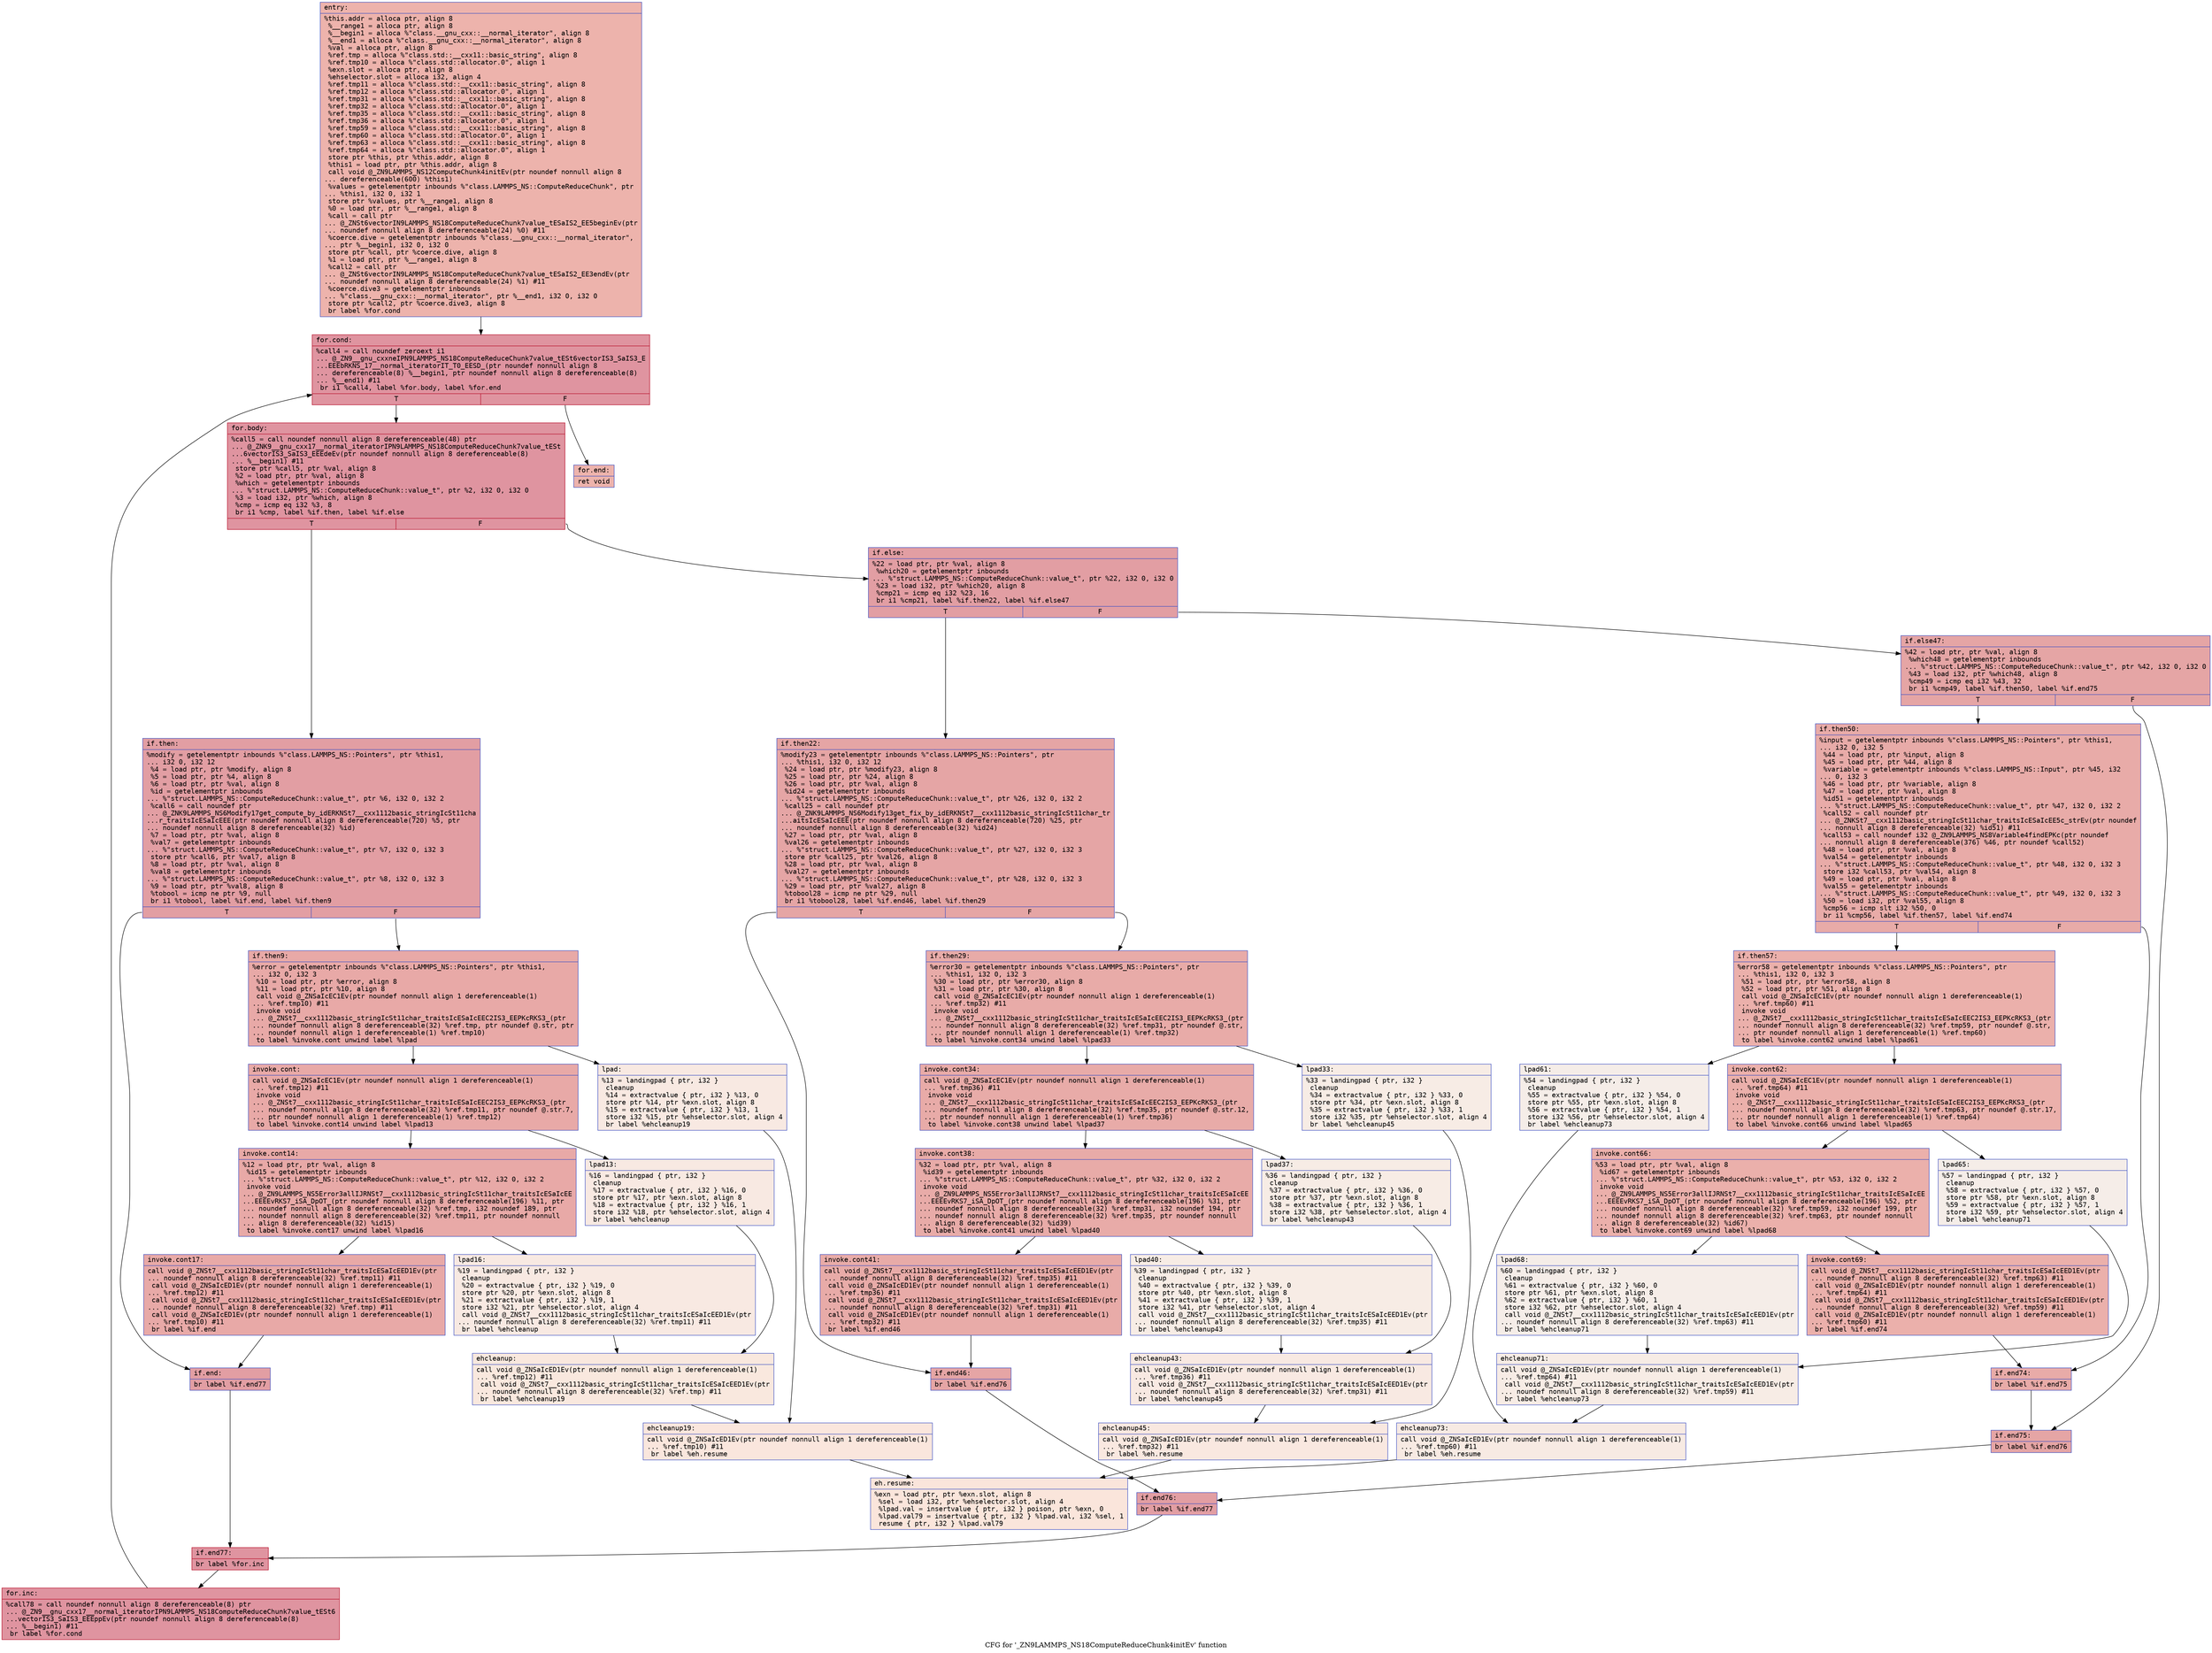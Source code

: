 digraph "CFG for '_ZN9LAMMPS_NS18ComputeReduceChunk4initEv' function" {
	label="CFG for '_ZN9LAMMPS_NS18ComputeReduceChunk4initEv' function";

	Node0x562fdb2024c0 [shape=record,color="#3d50c3ff", style=filled, fillcolor="#d6524470" fontname="Courier",label="{entry:\l|  %this.addr = alloca ptr, align 8\l  %__range1 = alloca ptr, align 8\l  %__begin1 = alloca %\"class.__gnu_cxx::__normal_iterator\", align 8\l  %__end1 = alloca %\"class.__gnu_cxx::__normal_iterator\", align 8\l  %val = alloca ptr, align 8\l  %ref.tmp = alloca %\"class.std::__cxx11::basic_string\", align 8\l  %ref.tmp10 = alloca %\"class.std::allocator.0\", align 1\l  %exn.slot = alloca ptr, align 8\l  %ehselector.slot = alloca i32, align 4\l  %ref.tmp11 = alloca %\"class.std::__cxx11::basic_string\", align 8\l  %ref.tmp12 = alloca %\"class.std::allocator.0\", align 1\l  %ref.tmp31 = alloca %\"class.std::__cxx11::basic_string\", align 8\l  %ref.tmp32 = alloca %\"class.std::allocator.0\", align 1\l  %ref.tmp35 = alloca %\"class.std::__cxx11::basic_string\", align 8\l  %ref.tmp36 = alloca %\"class.std::allocator.0\", align 1\l  %ref.tmp59 = alloca %\"class.std::__cxx11::basic_string\", align 8\l  %ref.tmp60 = alloca %\"class.std::allocator.0\", align 1\l  %ref.tmp63 = alloca %\"class.std::__cxx11::basic_string\", align 8\l  %ref.tmp64 = alloca %\"class.std::allocator.0\", align 1\l  store ptr %this, ptr %this.addr, align 8\l  %this1 = load ptr, ptr %this.addr, align 8\l  call void @_ZN9LAMMPS_NS12ComputeChunk4initEv(ptr noundef nonnull align 8\l... dereferenceable(600) %this1)\l  %values = getelementptr inbounds %\"class.LAMMPS_NS::ComputeReduceChunk\", ptr\l... %this1, i32 0, i32 1\l  store ptr %values, ptr %__range1, align 8\l  %0 = load ptr, ptr %__range1, align 8\l  %call = call ptr\l... @_ZNSt6vectorIN9LAMMPS_NS18ComputeReduceChunk7value_tESaIS2_EE5beginEv(ptr\l... noundef nonnull align 8 dereferenceable(24) %0) #11\l  %coerce.dive = getelementptr inbounds %\"class.__gnu_cxx::__normal_iterator\",\l... ptr %__begin1, i32 0, i32 0\l  store ptr %call, ptr %coerce.dive, align 8\l  %1 = load ptr, ptr %__range1, align 8\l  %call2 = call ptr\l... @_ZNSt6vectorIN9LAMMPS_NS18ComputeReduceChunk7value_tESaIS2_EE3endEv(ptr\l... noundef nonnull align 8 dereferenceable(24) %1) #11\l  %coerce.dive3 = getelementptr inbounds\l... %\"class.__gnu_cxx::__normal_iterator\", ptr %__end1, i32 0, i32 0\l  store ptr %call2, ptr %coerce.dive3, align 8\l  br label %for.cond\l}"];
	Node0x562fdb2024c0 -> Node0x562fdb203700[tooltip="entry -> for.cond\nProbability 100.00%" ];
	Node0x562fdb203700 [shape=record,color="#b70d28ff", style=filled, fillcolor="#b70d2870" fontname="Courier",label="{for.cond:\l|  %call4 = call noundef zeroext i1\l... @_ZN9__gnu_cxxneIPN9LAMMPS_NS18ComputeReduceChunk7value_tESt6vectorIS3_SaIS3_E\l...EEEbRKNS_17__normal_iteratorIT_T0_EESD_(ptr noundef nonnull align 8\l... dereferenceable(8) %__begin1, ptr noundef nonnull align 8 dereferenceable(8)\l... %__end1) #11\l  br i1 %call4, label %for.body, label %for.end\l|{<s0>T|<s1>F}}"];
	Node0x562fdb203700:s0 -> Node0x562fdb204190[tooltip="for.cond -> for.body\nProbability 96.88%" ];
	Node0x562fdb203700:s1 -> Node0x562fdb204210[tooltip="for.cond -> for.end\nProbability 3.12%" ];
	Node0x562fdb204190 [shape=record,color="#b70d28ff", style=filled, fillcolor="#b70d2870" fontname="Courier",label="{for.body:\l|  %call5 = call noundef nonnull align 8 dereferenceable(48) ptr\l... @_ZNK9__gnu_cxx17__normal_iteratorIPN9LAMMPS_NS18ComputeReduceChunk7value_tESt\l...6vectorIS3_SaIS3_EEEdeEv(ptr noundef nonnull align 8 dereferenceable(8)\l... %__begin1) #11\l  store ptr %call5, ptr %val, align 8\l  %2 = load ptr, ptr %val, align 8\l  %which = getelementptr inbounds\l... %\"struct.LAMMPS_NS::ComputeReduceChunk::value_t\", ptr %2, i32 0, i32 0\l  %3 = load i32, ptr %which, align 8\l  %cmp = icmp eq i32 %3, 8\l  br i1 %cmp, label %if.then, label %if.else\l|{<s0>T|<s1>F}}"];
	Node0x562fdb204190:s0 -> Node0x562fdb204750[tooltip="for.body -> if.then\nProbability 50.00%" ];
	Node0x562fdb204190:s1 -> Node0x562fdb2047c0[tooltip="for.body -> if.else\nProbability 50.00%" ];
	Node0x562fdb204750 [shape=record,color="#3d50c3ff", style=filled, fillcolor="#be242e70" fontname="Courier",label="{if.then:\l|  %modify = getelementptr inbounds %\"class.LAMMPS_NS::Pointers\", ptr %this1,\l... i32 0, i32 12\l  %4 = load ptr, ptr %modify, align 8\l  %5 = load ptr, ptr %4, align 8\l  %6 = load ptr, ptr %val, align 8\l  %id = getelementptr inbounds\l... %\"struct.LAMMPS_NS::ComputeReduceChunk::value_t\", ptr %6, i32 0, i32 2\l  %call6 = call noundef ptr\l... @_ZNK9LAMMPS_NS6Modify17get_compute_by_idERKNSt7__cxx1112basic_stringIcSt11cha\l...r_traitsIcESaIcEEE(ptr noundef nonnull align 8 dereferenceable(720) %5, ptr\l... noundef nonnull align 8 dereferenceable(32) %id)\l  %7 = load ptr, ptr %val, align 8\l  %val7 = getelementptr inbounds\l... %\"struct.LAMMPS_NS::ComputeReduceChunk::value_t\", ptr %7, i32 0, i32 3\l  store ptr %call6, ptr %val7, align 8\l  %8 = load ptr, ptr %val, align 8\l  %val8 = getelementptr inbounds\l... %\"struct.LAMMPS_NS::ComputeReduceChunk::value_t\", ptr %8, i32 0, i32 3\l  %9 = load ptr, ptr %val8, align 8\l  %tobool = icmp ne ptr %9, null\l  br i1 %tobool, label %if.end, label %if.then9\l|{<s0>T|<s1>F}}"];
	Node0x562fdb204750:s0 -> Node0x562fdb2051e0[tooltip="if.then -> if.end\nProbability 62.50%" ];
	Node0x562fdb204750:s1 -> Node0x562fdb205250[tooltip="if.then -> if.then9\nProbability 37.50%" ];
	Node0x562fdb205250 [shape=record,color="#3d50c3ff", style=filled, fillcolor="#ca3b3770" fontname="Courier",label="{if.then9:\l|  %error = getelementptr inbounds %\"class.LAMMPS_NS::Pointers\", ptr %this1,\l... i32 0, i32 3\l  %10 = load ptr, ptr %error, align 8\l  %11 = load ptr, ptr %10, align 8\l  call void @_ZNSaIcEC1Ev(ptr noundef nonnull align 1 dereferenceable(1)\l... %ref.tmp10) #11\l  invoke void\l... @_ZNSt7__cxx1112basic_stringIcSt11char_traitsIcESaIcEEC2IS3_EEPKcRKS3_(ptr\l... noundef nonnull align 8 dereferenceable(32) %ref.tmp, ptr noundef @.str, ptr\l... noundef nonnull align 1 dereferenceable(1) %ref.tmp10)\l          to label %invoke.cont unwind label %lpad\l}"];
	Node0x562fdb205250 -> Node0x562fdb2056e0[tooltip="if.then9 -> invoke.cont\nProbability 100.00%" ];
	Node0x562fdb205250 -> Node0x562fdb205760[tooltip="if.then9 -> lpad\nProbability 0.00%" ];
	Node0x562fdb2056e0 [shape=record,color="#3d50c3ff", style=filled, fillcolor="#ca3b3770" fontname="Courier",label="{invoke.cont:\l|  call void @_ZNSaIcEC1Ev(ptr noundef nonnull align 1 dereferenceable(1)\l... %ref.tmp12) #11\l  invoke void\l... @_ZNSt7__cxx1112basic_stringIcSt11char_traitsIcESaIcEEC2IS3_EEPKcRKS3_(ptr\l... noundef nonnull align 8 dereferenceable(32) %ref.tmp11, ptr noundef @.str.7,\l... ptr noundef nonnull align 1 dereferenceable(1) %ref.tmp12)\l          to label %invoke.cont14 unwind label %lpad13\l}"];
	Node0x562fdb2056e0 -> Node0x562fdb205a80[tooltip="invoke.cont -> invoke.cont14\nProbability 100.00%" ];
	Node0x562fdb2056e0 -> Node0x562fdb205ad0[tooltip="invoke.cont -> lpad13\nProbability 0.00%" ];
	Node0x562fdb205a80 [shape=record,color="#3d50c3ff", style=filled, fillcolor="#ca3b3770" fontname="Courier",label="{invoke.cont14:\l|  %12 = load ptr, ptr %val, align 8\l  %id15 = getelementptr inbounds\l... %\"struct.LAMMPS_NS::ComputeReduceChunk::value_t\", ptr %12, i32 0, i32 2\l  invoke void\l... @_ZN9LAMMPS_NS5Error3allIJRNSt7__cxx1112basic_stringIcSt11char_traitsIcESaIcEE\l...EEEEvRKS7_iSA_DpOT_(ptr noundef nonnull align 8 dereferenceable(196) %11, ptr\l... noundef nonnull align 8 dereferenceable(32) %ref.tmp, i32 noundef 189, ptr\l... noundef nonnull align 8 dereferenceable(32) %ref.tmp11, ptr noundef nonnull\l... align 8 dereferenceable(32) %id15)\l          to label %invoke.cont17 unwind label %lpad16\l}"];
	Node0x562fdb205a80 -> Node0x562fdb205a30[tooltip="invoke.cont14 -> invoke.cont17\nProbability 100.00%" ];
	Node0x562fdb205a80 -> Node0x562fdb19bdb0[tooltip="invoke.cont14 -> lpad16\nProbability 0.00%" ];
	Node0x562fdb205a30 [shape=record,color="#3d50c3ff", style=filled, fillcolor="#ca3b3770" fontname="Courier",label="{invoke.cont17:\l|  call void @_ZNSt7__cxx1112basic_stringIcSt11char_traitsIcESaIcEED1Ev(ptr\l... noundef nonnull align 8 dereferenceable(32) %ref.tmp11) #11\l  call void @_ZNSaIcED1Ev(ptr noundef nonnull align 1 dereferenceable(1)\l... %ref.tmp12) #11\l  call void @_ZNSt7__cxx1112basic_stringIcSt11char_traitsIcESaIcEED1Ev(ptr\l... noundef nonnull align 8 dereferenceable(32) %ref.tmp) #11\l  call void @_ZNSaIcED1Ev(ptr noundef nonnull align 1 dereferenceable(1)\l... %ref.tmp10) #11\l  br label %if.end\l}"];
	Node0x562fdb205a30 -> Node0x562fdb2051e0[tooltip="invoke.cont17 -> if.end\nProbability 100.00%" ];
	Node0x562fdb205760 [shape=record,color="#3d50c3ff", style=filled, fillcolor="#efcebd70" fontname="Courier",label="{lpad:\l|  %13 = landingpad \{ ptr, i32 \}\l          cleanup\l  %14 = extractvalue \{ ptr, i32 \} %13, 0\l  store ptr %14, ptr %exn.slot, align 8\l  %15 = extractvalue \{ ptr, i32 \} %13, 1\l  store i32 %15, ptr %ehselector.slot, align 4\l  br label %ehcleanup19\l}"];
	Node0x562fdb205760 -> Node0x562fdb207470[tooltip="lpad -> ehcleanup19\nProbability 100.00%" ];
	Node0x562fdb205ad0 [shape=record,color="#3d50c3ff", style=filled, fillcolor="#efcebd70" fontname="Courier",label="{lpad13:\l|  %16 = landingpad \{ ptr, i32 \}\l          cleanup\l  %17 = extractvalue \{ ptr, i32 \} %16, 0\l  store ptr %17, ptr %exn.slot, align 8\l  %18 = extractvalue \{ ptr, i32 \} %16, 1\l  store i32 %18, ptr %ehselector.slot, align 4\l  br label %ehcleanup\l}"];
	Node0x562fdb205ad0 -> Node0x562fdb207750[tooltip="lpad13 -> ehcleanup\nProbability 100.00%" ];
	Node0x562fdb19bdb0 [shape=record,color="#3d50c3ff", style=filled, fillcolor="#efcebd70" fontname="Courier",label="{lpad16:\l|  %19 = landingpad \{ ptr, i32 \}\l          cleanup\l  %20 = extractvalue \{ ptr, i32 \} %19, 0\l  store ptr %20, ptr %exn.slot, align 8\l  %21 = extractvalue \{ ptr, i32 \} %19, 1\l  store i32 %21, ptr %ehselector.slot, align 4\l  call void @_ZNSt7__cxx1112basic_stringIcSt11char_traitsIcESaIcEED1Ev(ptr\l... noundef nonnull align 8 dereferenceable(32) %ref.tmp11) #11\l  br label %ehcleanup\l}"];
	Node0x562fdb19bdb0 -> Node0x562fdb207750[tooltip="lpad16 -> ehcleanup\nProbability 100.00%" ];
	Node0x562fdb207750 [shape=record,color="#3d50c3ff", style=filled, fillcolor="#f2cab570" fontname="Courier",label="{ehcleanup:\l|  call void @_ZNSaIcED1Ev(ptr noundef nonnull align 1 dereferenceable(1)\l... %ref.tmp12) #11\l  call void @_ZNSt7__cxx1112basic_stringIcSt11char_traitsIcESaIcEED1Ev(ptr\l... noundef nonnull align 8 dereferenceable(32) %ref.tmp) #11\l  br label %ehcleanup19\l}"];
	Node0x562fdb207750 -> Node0x562fdb207470[tooltip="ehcleanup -> ehcleanup19\nProbability 100.00%" ];
	Node0x562fdb207470 [shape=record,color="#3d50c3ff", style=filled, fillcolor="#f3c7b170" fontname="Courier",label="{ehcleanup19:\l|  call void @_ZNSaIcED1Ev(ptr noundef nonnull align 1 dereferenceable(1)\l... %ref.tmp10) #11\l  br label %eh.resume\l}"];
	Node0x562fdb207470 -> Node0x562fdb208060[tooltip="ehcleanup19 -> eh.resume\nProbability 100.00%" ];
	Node0x562fdb2051e0 [shape=record,color="#3d50c3ff", style=filled, fillcolor="#be242e70" fontname="Courier",label="{if.end:\l|  br label %if.end77\l}"];
	Node0x562fdb2051e0 -> Node0x562fdb208120[tooltip="if.end -> if.end77\nProbability 100.00%" ];
	Node0x562fdb2047c0 [shape=record,color="#3d50c3ff", style=filled, fillcolor="#be242e70" fontname="Courier",label="{if.else:\l|  %22 = load ptr, ptr %val, align 8\l  %which20 = getelementptr inbounds\l... %\"struct.LAMMPS_NS::ComputeReduceChunk::value_t\", ptr %22, i32 0, i32 0\l  %23 = load i32, ptr %which20, align 8\l  %cmp21 = icmp eq i32 %23, 16\l  br i1 %cmp21, label %if.then22, label %if.else47\l|{<s0>T|<s1>F}}"];
	Node0x562fdb2047c0:s0 -> Node0x562fdb208480[tooltip="if.else -> if.then22\nProbability 50.00%" ];
	Node0x562fdb2047c0:s1 -> Node0x562fdb208500[tooltip="if.else -> if.else47\nProbability 50.00%" ];
	Node0x562fdb208480 [shape=record,color="#3d50c3ff", style=filled, fillcolor="#c5333470" fontname="Courier",label="{if.then22:\l|  %modify23 = getelementptr inbounds %\"class.LAMMPS_NS::Pointers\", ptr\l... %this1, i32 0, i32 12\l  %24 = load ptr, ptr %modify23, align 8\l  %25 = load ptr, ptr %24, align 8\l  %26 = load ptr, ptr %val, align 8\l  %id24 = getelementptr inbounds\l... %\"struct.LAMMPS_NS::ComputeReduceChunk::value_t\", ptr %26, i32 0, i32 2\l  %call25 = call noundef ptr\l... @_ZNK9LAMMPS_NS6Modify13get_fix_by_idERKNSt7__cxx1112basic_stringIcSt11char_tr\l...aitsIcESaIcEEE(ptr noundef nonnull align 8 dereferenceable(720) %25, ptr\l... noundef nonnull align 8 dereferenceable(32) %id24)\l  %27 = load ptr, ptr %val, align 8\l  %val26 = getelementptr inbounds\l... %\"struct.LAMMPS_NS::ComputeReduceChunk::value_t\", ptr %27, i32 0, i32 3\l  store ptr %call25, ptr %val26, align 8\l  %28 = load ptr, ptr %val, align 8\l  %val27 = getelementptr inbounds\l... %\"struct.LAMMPS_NS::ComputeReduceChunk::value_t\", ptr %28, i32 0, i32 3\l  %29 = load ptr, ptr %val27, align 8\l  %tobool28 = icmp ne ptr %29, null\l  br i1 %tobool28, label %if.end46, label %if.then29\l|{<s0>T|<s1>F}}"];
	Node0x562fdb208480:s0 -> Node0x562fdb209030[tooltip="if.then22 -> if.end46\nProbability 62.50%" ];
	Node0x562fdb208480:s1 -> Node0x562fdb2090b0[tooltip="if.then22 -> if.then29\nProbability 37.50%" ];
	Node0x562fdb2090b0 [shape=record,color="#3d50c3ff", style=filled, fillcolor="#cc403a70" fontname="Courier",label="{if.then29:\l|  %error30 = getelementptr inbounds %\"class.LAMMPS_NS::Pointers\", ptr\l... %this1, i32 0, i32 3\l  %30 = load ptr, ptr %error30, align 8\l  %31 = load ptr, ptr %30, align 8\l  call void @_ZNSaIcEC1Ev(ptr noundef nonnull align 1 dereferenceable(1)\l... %ref.tmp32) #11\l  invoke void\l... @_ZNSt7__cxx1112basic_stringIcSt11char_traitsIcESaIcEEC2IS3_EEPKcRKS3_(ptr\l... noundef nonnull align 8 dereferenceable(32) %ref.tmp31, ptr noundef @.str,\l... ptr noundef nonnull align 1 dereferenceable(1) %ref.tmp32)\l          to label %invoke.cont34 unwind label %lpad33\l}"];
	Node0x562fdb2090b0 -> Node0x562fdb2095a0[tooltip="if.then29 -> invoke.cont34\nProbability 100.00%" ];
	Node0x562fdb2090b0 -> Node0x562fdb209620[tooltip="if.then29 -> lpad33\nProbability 0.00%" ];
	Node0x562fdb2095a0 [shape=record,color="#3d50c3ff", style=filled, fillcolor="#cc403a70" fontname="Courier",label="{invoke.cont34:\l|  call void @_ZNSaIcEC1Ev(ptr noundef nonnull align 1 dereferenceable(1)\l... %ref.tmp36) #11\l  invoke void\l... @_ZNSt7__cxx1112basic_stringIcSt11char_traitsIcESaIcEEC2IS3_EEPKcRKS3_(ptr\l... noundef nonnull align 8 dereferenceable(32) %ref.tmp35, ptr noundef @.str.12,\l... ptr noundef nonnull align 1 dereferenceable(1) %ref.tmp36)\l          to label %invoke.cont38 unwind label %lpad37\l}"];
	Node0x562fdb2095a0 -> Node0x562fdb2099a0[tooltip="invoke.cont34 -> invoke.cont38\nProbability 100.00%" ];
	Node0x562fdb2095a0 -> Node0x562fdb2099f0[tooltip="invoke.cont34 -> lpad37\nProbability 0.00%" ];
	Node0x562fdb2099a0 [shape=record,color="#3d50c3ff", style=filled, fillcolor="#cc403a70" fontname="Courier",label="{invoke.cont38:\l|  %32 = load ptr, ptr %val, align 8\l  %id39 = getelementptr inbounds\l... %\"struct.LAMMPS_NS::ComputeReduceChunk::value_t\", ptr %32, i32 0, i32 2\l  invoke void\l... @_ZN9LAMMPS_NS5Error3allIJRNSt7__cxx1112basic_stringIcSt11char_traitsIcESaIcEE\l...EEEEvRKS7_iSA_DpOT_(ptr noundef nonnull align 8 dereferenceable(196) %31, ptr\l... noundef nonnull align 8 dereferenceable(32) %ref.tmp31, i32 noundef 194, ptr\l... noundef nonnull align 8 dereferenceable(32) %ref.tmp35, ptr noundef nonnull\l... align 8 dereferenceable(32) %id39)\l          to label %invoke.cont41 unwind label %lpad40\l}"];
	Node0x562fdb2099a0 -> Node0x562fdb209950[tooltip="invoke.cont38 -> invoke.cont41\nProbability 100.00%" ];
	Node0x562fdb2099a0 -> Node0x562fdb209df0[tooltip="invoke.cont38 -> lpad40\nProbability 0.00%" ];
	Node0x562fdb209950 [shape=record,color="#3d50c3ff", style=filled, fillcolor="#cc403a70" fontname="Courier",label="{invoke.cont41:\l|  call void @_ZNSt7__cxx1112basic_stringIcSt11char_traitsIcESaIcEED1Ev(ptr\l... noundef nonnull align 8 dereferenceable(32) %ref.tmp35) #11\l  call void @_ZNSaIcED1Ev(ptr noundef nonnull align 1 dereferenceable(1)\l... %ref.tmp36) #11\l  call void @_ZNSt7__cxx1112basic_stringIcSt11char_traitsIcESaIcEED1Ev(ptr\l... noundef nonnull align 8 dereferenceable(32) %ref.tmp31) #11\l  call void @_ZNSaIcED1Ev(ptr noundef nonnull align 1 dereferenceable(1)\l... %ref.tmp32) #11\l  br label %if.end46\l}"];
	Node0x562fdb209950 -> Node0x562fdb209030[tooltip="invoke.cont41 -> if.end46\nProbability 100.00%" ];
	Node0x562fdb209620 [shape=record,color="#3d50c3ff", style=filled, fillcolor="#ecd3c570" fontname="Courier",label="{lpad33:\l|  %33 = landingpad \{ ptr, i32 \}\l          cleanup\l  %34 = extractvalue \{ ptr, i32 \} %33, 0\l  store ptr %34, ptr %exn.slot, align 8\l  %35 = extractvalue \{ ptr, i32 \} %33, 1\l  store i32 %35, ptr %ehselector.slot, align 4\l  br label %ehcleanup45\l}"];
	Node0x562fdb209620 -> Node0x562fdb20a740[tooltip="lpad33 -> ehcleanup45\nProbability 100.00%" ];
	Node0x562fdb2099f0 [shape=record,color="#3d50c3ff", style=filled, fillcolor="#ecd3c570" fontname="Courier",label="{lpad37:\l|  %36 = landingpad \{ ptr, i32 \}\l          cleanup\l  %37 = extractvalue \{ ptr, i32 \} %36, 0\l  store ptr %37, ptr %exn.slot, align 8\l  %38 = extractvalue \{ ptr, i32 \} %36, 1\l  store i32 %38, ptr %ehselector.slot, align 4\l  br label %ehcleanup43\l}"];
	Node0x562fdb2099f0 -> Node0x562fdb20aa40[tooltip="lpad37 -> ehcleanup43\nProbability 100.00%" ];
	Node0x562fdb209df0 [shape=record,color="#3d50c3ff", style=filled, fillcolor="#ecd3c570" fontname="Courier",label="{lpad40:\l|  %39 = landingpad \{ ptr, i32 \}\l          cleanup\l  %40 = extractvalue \{ ptr, i32 \} %39, 0\l  store ptr %40, ptr %exn.slot, align 8\l  %41 = extractvalue \{ ptr, i32 \} %39, 1\l  store i32 %41, ptr %ehselector.slot, align 4\l  call void @_ZNSt7__cxx1112basic_stringIcSt11char_traitsIcESaIcEED1Ev(ptr\l... noundef nonnull align 8 dereferenceable(32) %ref.tmp35) #11\l  br label %ehcleanup43\l}"];
	Node0x562fdb209df0 -> Node0x562fdb20aa40[tooltip="lpad40 -> ehcleanup43\nProbability 100.00%" ];
	Node0x562fdb20aa40 [shape=record,color="#3d50c3ff", style=filled, fillcolor="#efcebd70" fontname="Courier",label="{ehcleanup43:\l|  call void @_ZNSaIcED1Ev(ptr noundef nonnull align 1 dereferenceable(1)\l... %ref.tmp36) #11\l  call void @_ZNSt7__cxx1112basic_stringIcSt11char_traitsIcESaIcEED1Ev(ptr\l... noundef nonnull align 8 dereferenceable(32) %ref.tmp31) #11\l  br label %ehcleanup45\l}"];
	Node0x562fdb20aa40 -> Node0x562fdb20a740[tooltip="ehcleanup43 -> ehcleanup45\nProbability 100.00%" ];
	Node0x562fdb20a740 [shape=record,color="#3d50c3ff", style=filled, fillcolor="#f1ccb870" fontname="Courier",label="{ehcleanup45:\l|  call void @_ZNSaIcED1Ev(ptr noundef nonnull align 1 dereferenceable(1)\l... %ref.tmp32) #11\l  br label %eh.resume\l}"];
	Node0x562fdb20a740 -> Node0x562fdb208060[tooltip="ehcleanup45 -> eh.resume\nProbability 100.00%" ];
	Node0x562fdb209030 [shape=record,color="#3d50c3ff", style=filled, fillcolor="#c5333470" fontname="Courier",label="{if.end46:\l|  br label %if.end76\l}"];
	Node0x562fdb209030 -> Node0x562fdb20b3c0[tooltip="if.end46 -> if.end76\nProbability 100.00%" ];
	Node0x562fdb208500 [shape=record,color="#3d50c3ff", style=filled, fillcolor="#c5333470" fontname="Courier",label="{if.else47:\l|  %42 = load ptr, ptr %val, align 8\l  %which48 = getelementptr inbounds\l... %\"struct.LAMMPS_NS::ComputeReduceChunk::value_t\", ptr %42, i32 0, i32 0\l  %43 = load i32, ptr %which48, align 8\l  %cmp49 = icmp eq i32 %43, 32\l  br i1 %cmp49, label %if.then50, label %if.end75\l|{<s0>T|<s1>F}}"];
	Node0x562fdb208500:s0 -> Node0x562fdb20b6f0[tooltip="if.else47 -> if.then50\nProbability 50.00%" ];
	Node0x562fdb208500:s1 -> Node0x562fdb20b770[tooltip="if.else47 -> if.end75\nProbability 50.00%" ];
	Node0x562fdb20b6f0 [shape=record,color="#3d50c3ff", style=filled, fillcolor="#cc403a70" fontname="Courier",label="{if.then50:\l|  %input = getelementptr inbounds %\"class.LAMMPS_NS::Pointers\", ptr %this1,\l... i32 0, i32 5\l  %44 = load ptr, ptr %input, align 8\l  %45 = load ptr, ptr %44, align 8\l  %variable = getelementptr inbounds %\"class.LAMMPS_NS::Input\", ptr %45, i32\l... 0, i32 3\l  %46 = load ptr, ptr %variable, align 8\l  %47 = load ptr, ptr %val, align 8\l  %id51 = getelementptr inbounds\l... %\"struct.LAMMPS_NS::ComputeReduceChunk::value_t\", ptr %47, i32 0, i32 2\l  %call52 = call noundef ptr\l... @_ZNKSt7__cxx1112basic_stringIcSt11char_traitsIcESaIcEE5c_strEv(ptr noundef\l... nonnull align 8 dereferenceable(32) %id51) #11\l  %call53 = call noundef i32 @_ZN9LAMMPS_NS8Variable4findEPKc(ptr noundef\l... nonnull align 8 dereferenceable(376) %46, ptr noundef %call52)\l  %48 = load ptr, ptr %val, align 8\l  %val54 = getelementptr inbounds\l... %\"struct.LAMMPS_NS::ComputeReduceChunk::value_t\", ptr %48, i32 0, i32 3\l  store i32 %call53, ptr %val54, align 8\l  %49 = load ptr, ptr %val, align 8\l  %val55 = getelementptr inbounds\l... %\"struct.LAMMPS_NS::ComputeReduceChunk::value_t\", ptr %49, i32 0, i32 3\l  %50 = load i32, ptr %val55, align 8\l  %cmp56 = icmp slt i32 %50, 0\l  br i1 %cmp56, label %if.then57, label %if.end74\l|{<s0>T|<s1>F}}"];
	Node0x562fdb20b6f0:s0 -> Node0x562fdb20ccb0[tooltip="if.then50 -> if.then57\nProbability 37.50%" ];
	Node0x562fdb20b6f0:s1 -> Node0x562fdb20cd00[tooltip="if.then50 -> if.end74\nProbability 62.50%" ];
	Node0x562fdb20ccb0 [shape=record,color="#3d50c3ff", style=filled, fillcolor="#d24b4070" fontname="Courier",label="{if.then57:\l|  %error58 = getelementptr inbounds %\"class.LAMMPS_NS::Pointers\", ptr\l... %this1, i32 0, i32 3\l  %51 = load ptr, ptr %error58, align 8\l  %52 = load ptr, ptr %51, align 8\l  call void @_ZNSaIcEC1Ev(ptr noundef nonnull align 1 dereferenceable(1)\l... %ref.tmp60) #11\l  invoke void\l... @_ZNSt7__cxx1112basic_stringIcSt11char_traitsIcESaIcEEC2IS3_EEPKcRKS3_(ptr\l... noundef nonnull align 8 dereferenceable(32) %ref.tmp59, ptr noundef @.str,\l... ptr noundef nonnull align 1 dereferenceable(1) %ref.tmp60)\l          to label %invoke.cont62 unwind label %lpad61\l}"];
	Node0x562fdb20ccb0 -> Node0x562fdb20d160[tooltip="if.then57 -> invoke.cont62\nProbability 100.00%" ];
	Node0x562fdb20ccb0 -> Node0x562fdb20d1e0[tooltip="if.then57 -> lpad61\nProbability 0.00%" ];
	Node0x562fdb20d160 [shape=record,color="#3d50c3ff", style=filled, fillcolor="#d24b4070" fontname="Courier",label="{invoke.cont62:\l|  call void @_ZNSaIcEC1Ev(ptr noundef nonnull align 1 dereferenceable(1)\l... %ref.tmp64) #11\l  invoke void\l... @_ZNSt7__cxx1112basic_stringIcSt11char_traitsIcESaIcEEC2IS3_EEPKcRKS3_(ptr\l... noundef nonnull align 8 dereferenceable(32) %ref.tmp63, ptr noundef @.str.17,\l... ptr noundef nonnull align 1 dereferenceable(1) %ref.tmp64)\l          to label %invoke.cont66 unwind label %lpad65\l}"];
	Node0x562fdb20d160 -> Node0x562fdb20d560[tooltip="invoke.cont62 -> invoke.cont66\nProbability 100.00%" ];
	Node0x562fdb20d160 -> Node0x562fdb205b20[tooltip="invoke.cont62 -> lpad65\nProbability 0.00%" ];
	Node0x562fdb20d560 [shape=record,color="#3d50c3ff", style=filled, fillcolor="#d24b4070" fontname="Courier",label="{invoke.cont66:\l|  %53 = load ptr, ptr %val, align 8\l  %id67 = getelementptr inbounds\l... %\"struct.LAMMPS_NS::ComputeReduceChunk::value_t\", ptr %53, i32 0, i32 2\l  invoke void\l... @_ZN9LAMMPS_NS5Error3allIJRNSt7__cxx1112basic_stringIcSt11char_traitsIcESaIcEE\l...EEEEvRKS7_iSA_DpOT_(ptr noundef nonnull align 8 dereferenceable(196) %52, ptr\l... noundef nonnull align 8 dereferenceable(32) %ref.tmp59, i32 noundef 199, ptr\l... noundef nonnull align 8 dereferenceable(32) %ref.tmp63, ptr noundef nonnull\l... align 8 dereferenceable(32) %id67)\l          to label %invoke.cont69 unwind label %lpad68\l}"];
	Node0x562fdb20d560 -> Node0x562fdb20d510[tooltip="invoke.cont66 -> invoke.cont69\nProbability 100.00%" ];
	Node0x562fdb20d560 -> Node0x562fdb205f90[tooltip="invoke.cont66 -> lpad68\nProbability 0.00%" ];
	Node0x562fdb20d510 [shape=record,color="#3d50c3ff", style=filled, fillcolor="#d24b4070" fontname="Courier",label="{invoke.cont69:\l|  call void @_ZNSt7__cxx1112basic_stringIcSt11char_traitsIcESaIcEED1Ev(ptr\l... noundef nonnull align 8 dereferenceable(32) %ref.tmp63) #11\l  call void @_ZNSaIcED1Ev(ptr noundef nonnull align 1 dereferenceable(1)\l... %ref.tmp64) #11\l  call void @_ZNSt7__cxx1112basic_stringIcSt11char_traitsIcESaIcEED1Ev(ptr\l... noundef nonnull align 8 dereferenceable(32) %ref.tmp59) #11\l  call void @_ZNSaIcED1Ev(ptr noundef nonnull align 1 dereferenceable(1)\l... %ref.tmp60) #11\l  br label %if.end74\l}"];
	Node0x562fdb20d510 -> Node0x562fdb20cd00[tooltip="invoke.cont69 -> if.end74\nProbability 100.00%" ];
	Node0x562fdb20d1e0 [shape=record,color="#3d50c3ff", style=filled, fillcolor="#e8d6cc70" fontname="Courier",label="{lpad61:\l|  %54 = landingpad \{ ptr, i32 \}\l          cleanup\l  %55 = extractvalue \{ ptr, i32 \} %54, 0\l  store ptr %55, ptr %exn.slot, align 8\l  %56 = extractvalue \{ ptr, i32 \} %54, 1\l  store i32 %56, ptr %ehselector.slot, align 4\l  br label %ehcleanup73\l}"];
	Node0x562fdb20d1e0 -> Node0x562fdb20e9e0[tooltip="lpad61 -> ehcleanup73\nProbability 100.00%" ];
	Node0x562fdb205b20 [shape=record,color="#3d50c3ff", style=filled, fillcolor="#e8d6cc70" fontname="Courier",label="{lpad65:\l|  %57 = landingpad \{ ptr, i32 \}\l          cleanup\l  %58 = extractvalue \{ ptr, i32 \} %57, 0\l  store ptr %58, ptr %exn.slot, align 8\l  %59 = extractvalue \{ ptr, i32 \} %57, 1\l  store i32 %59, ptr %ehselector.slot, align 4\l  br label %ehcleanup71\l}"];
	Node0x562fdb205b20 -> Node0x562fdb20ece0[tooltip="lpad65 -> ehcleanup71\nProbability 100.00%" ];
	Node0x562fdb205f90 [shape=record,color="#3d50c3ff", style=filled, fillcolor="#e8d6cc70" fontname="Courier",label="{lpad68:\l|  %60 = landingpad \{ ptr, i32 \}\l          cleanup\l  %61 = extractvalue \{ ptr, i32 \} %60, 0\l  store ptr %61, ptr %exn.slot, align 8\l  %62 = extractvalue \{ ptr, i32 \} %60, 1\l  store i32 %62, ptr %ehselector.slot, align 4\l  call void @_ZNSt7__cxx1112basic_stringIcSt11char_traitsIcESaIcEED1Ev(ptr\l... noundef nonnull align 8 dereferenceable(32) %ref.tmp63) #11\l  br label %ehcleanup71\l}"];
	Node0x562fdb205f90 -> Node0x562fdb20ece0[tooltip="lpad68 -> ehcleanup71\nProbability 100.00%" ];
	Node0x562fdb20ece0 [shape=record,color="#3d50c3ff", style=filled, fillcolor="#ecd3c570" fontname="Courier",label="{ehcleanup71:\l|  call void @_ZNSaIcED1Ev(ptr noundef nonnull align 1 dereferenceable(1)\l... %ref.tmp64) #11\l  call void @_ZNSt7__cxx1112basic_stringIcSt11char_traitsIcESaIcEED1Ev(ptr\l... noundef nonnull align 8 dereferenceable(32) %ref.tmp59) #11\l  br label %ehcleanup73\l}"];
	Node0x562fdb20ece0 -> Node0x562fdb20e9e0[tooltip="ehcleanup71 -> ehcleanup73\nProbability 100.00%" ];
	Node0x562fdb20e9e0 [shape=record,color="#3d50c3ff", style=filled, fillcolor="#eed0c070" fontname="Courier",label="{ehcleanup73:\l|  call void @_ZNSaIcED1Ev(ptr noundef nonnull align 1 dereferenceable(1)\l... %ref.tmp60) #11\l  br label %eh.resume\l}"];
	Node0x562fdb20e9e0 -> Node0x562fdb208060[tooltip="ehcleanup73 -> eh.resume\nProbability 100.00%" ];
	Node0x562fdb20cd00 [shape=record,color="#3d50c3ff", style=filled, fillcolor="#cc403a70" fontname="Courier",label="{if.end74:\l|  br label %if.end75\l}"];
	Node0x562fdb20cd00 -> Node0x562fdb20b770[tooltip="if.end74 -> if.end75\nProbability 100.00%" ];
	Node0x562fdb20b770 [shape=record,color="#3d50c3ff", style=filled, fillcolor="#c5333470" fontname="Courier",label="{if.end75:\l|  br label %if.end76\l}"];
	Node0x562fdb20b770 -> Node0x562fdb20b3c0[tooltip="if.end75 -> if.end76\nProbability 100.00%" ];
	Node0x562fdb20b3c0 [shape=record,color="#3d50c3ff", style=filled, fillcolor="#be242e70" fontname="Courier",label="{if.end76:\l|  br label %if.end77\l}"];
	Node0x562fdb20b3c0 -> Node0x562fdb208120[tooltip="if.end76 -> if.end77\nProbability 100.00%" ];
	Node0x562fdb208120 [shape=record,color="#b70d28ff", style=filled, fillcolor="#b70d2870" fontname="Courier",label="{if.end77:\l|  br label %for.inc\l}"];
	Node0x562fdb208120 -> Node0x562fdb20f7b0[tooltip="if.end77 -> for.inc\nProbability 100.00%" ];
	Node0x562fdb20f7b0 [shape=record,color="#b70d28ff", style=filled, fillcolor="#b70d2870" fontname="Courier",label="{for.inc:\l|  %call78 = call noundef nonnull align 8 dereferenceable(8) ptr\l... @_ZN9__gnu_cxx17__normal_iteratorIPN9LAMMPS_NS18ComputeReduceChunk7value_tESt6\l...vectorIS3_SaIS3_EEEppEv(ptr noundef nonnull align 8 dereferenceable(8)\l... %__begin1) #11\l  br label %for.cond\l}"];
	Node0x562fdb20f7b0 -> Node0x562fdb203700[tooltip="for.inc -> for.cond\nProbability 100.00%" ];
	Node0x562fdb204210 [shape=record,color="#3d50c3ff", style=filled, fillcolor="#d6524470" fontname="Courier",label="{for.end:\l|  ret void\l}"];
	Node0x562fdb208060 [shape=record,color="#3d50c3ff", style=filled, fillcolor="#f4c5ad70" fontname="Courier",label="{eh.resume:\l|  %exn = load ptr, ptr %exn.slot, align 8\l  %sel = load i32, ptr %ehselector.slot, align 4\l  %lpad.val = insertvalue \{ ptr, i32 \} poison, ptr %exn, 0\l  %lpad.val79 = insertvalue \{ ptr, i32 \} %lpad.val, i32 %sel, 1\l  resume \{ ptr, i32 \} %lpad.val79\l}"];
}
